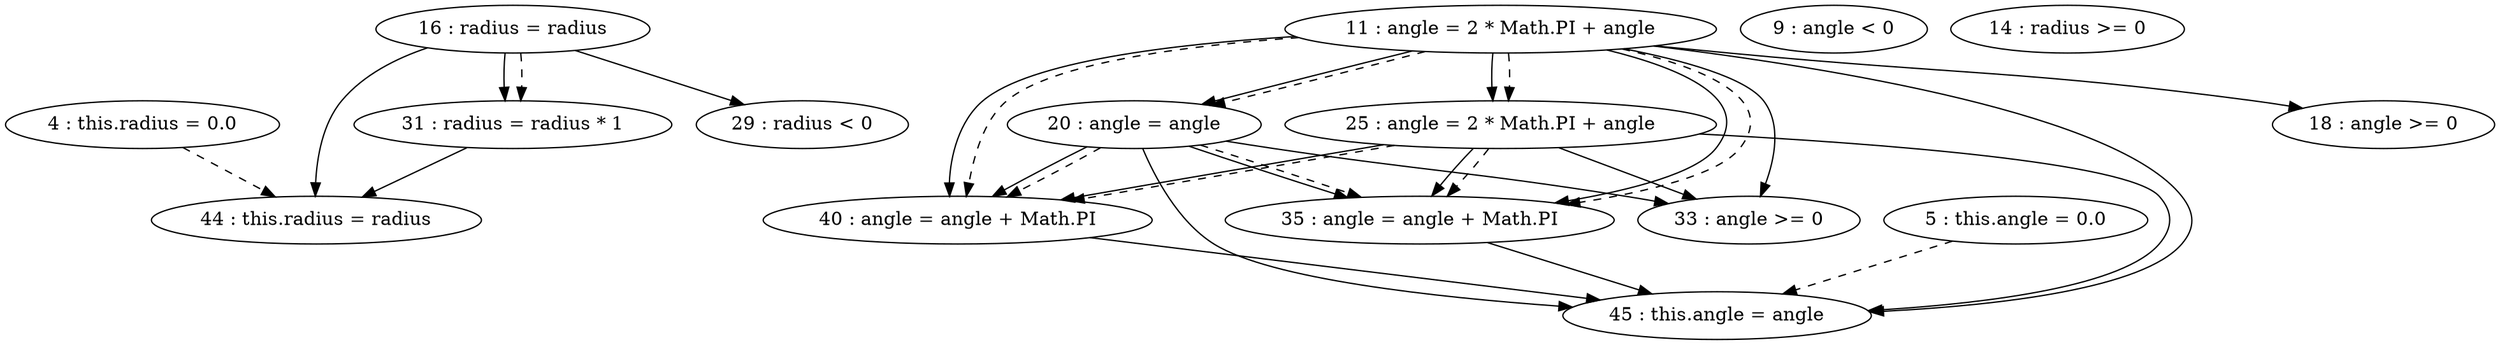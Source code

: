 digraph G {
"4 : this.radius = 0.0"
"4 : this.radius = 0.0" -> "44 : this.radius = radius" [style=dashed]
"5 : this.angle = 0.0"
"5 : this.angle = 0.0" -> "45 : this.angle = angle" [style=dashed]
"9 : angle < 0"
"11 : angle = 2 * Math.PI + angle"
"11 : angle = 2 * Math.PI + angle" -> "40 : angle = angle + Math.PI"
"11 : angle = 2 * Math.PI + angle" -> "25 : angle = 2 * Math.PI + angle"
"11 : angle = 2 * Math.PI + angle" -> "35 : angle = angle + Math.PI"
"11 : angle = 2 * Math.PI + angle" -> "33 : angle >= 0"
"11 : angle = 2 * Math.PI + angle" -> "20 : angle = angle"
"11 : angle = 2 * Math.PI + angle" -> "45 : this.angle = angle"
"11 : angle = 2 * Math.PI + angle" -> "18 : angle >= 0"
"11 : angle = 2 * Math.PI + angle" -> "40 : angle = angle + Math.PI" [style=dashed]
"11 : angle = 2 * Math.PI + angle" -> "25 : angle = 2 * Math.PI + angle" [style=dashed]
"11 : angle = 2 * Math.PI + angle" -> "35 : angle = angle + Math.PI" [style=dashed]
"11 : angle = 2 * Math.PI + angle" -> "20 : angle = angle" [style=dashed]
"14 : radius >= 0"
"16 : radius = radius"
"16 : radius = radius" -> "31 : radius = radius * 1"
"16 : radius = radius" -> "44 : this.radius = radius"
"16 : radius = radius" -> "29 : radius < 0"
"16 : radius = radius" -> "31 : radius = radius * 1" [style=dashed]
"18 : angle >= 0"
"20 : angle = angle"
"20 : angle = angle" -> "40 : angle = angle + Math.PI"
"20 : angle = angle" -> "35 : angle = angle + Math.PI"
"20 : angle = angle" -> "33 : angle >= 0"
"20 : angle = angle" -> "45 : this.angle = angle"
"20 : angle = angle" -> "40 : angle = angle + Math.PI" [style=dashed]
"20 : angle = angle" -> "35 : angle = angle + Math.PI" [style=dashed]
"25 : angle = 2 * Math.PI + angle"
"25 : angle = 2 * Math.PI + angle" -> "40 : angle = angle + Math.PI"
"25 : angle = 2 * Math.PI + angle" -> "35 : angle = angle + Math.PI"
"25 : angle = 2 * Math.PI + angle" -> "33 : angle >= 0"
"25 : angle = 2 * Math.PI + angle" -> "45 : this.angle = angle"
"25 : angle = 2 * Math.PI + angle" -> "40 : angle = angle + Math.PI" [style=dashed]
"25 : angle = 2 * Math.PI + angle" -> "35 : angle = angle + Math.PI" [style=dashed]
"29 : radius < 0"
"31 : radius = radius * 1"
"31 : radius = radius * 1" -> "44 : this.radius = radius"
"33 : angle >= 0"
"35 : angle = angle + Math.PI"
"35 : angle = angle + Math.PI" -> "45 : this.angle = angle"
"40 : angle = angle + Math.PI"
"40 : angle = angle + Math.PI" -> "45 : this.angle = angle"
"44 : this.radius = radius"
"45 : this.angle = angle"
}